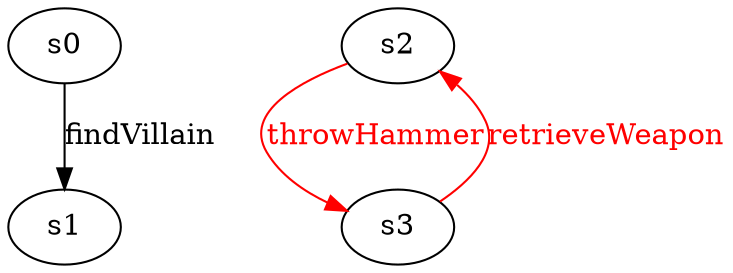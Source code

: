 digraph G {
    s0 [label="s0", color="#000000", fontcolor="#000000"];
    s1 [label="s1", color="#000000", fontcolor="#000000"];
    s2 [label="s2", color="#000000", fontcolor="#000000"];
    
      s3 [label="s3", color="#000000", fontcolor="#000000"];
    
  
    
      s0 -> s1 [label="findVillain", color="black", fontcolor="black"];
    
    
    
    
    
    
      s2 -> s3 [label="throwHammer", color="red", fontcolor="red"];
    
    
      s3 -> s2 [label="retrieveWeapon", color="red", fontcolor="red"];
    
  }
  